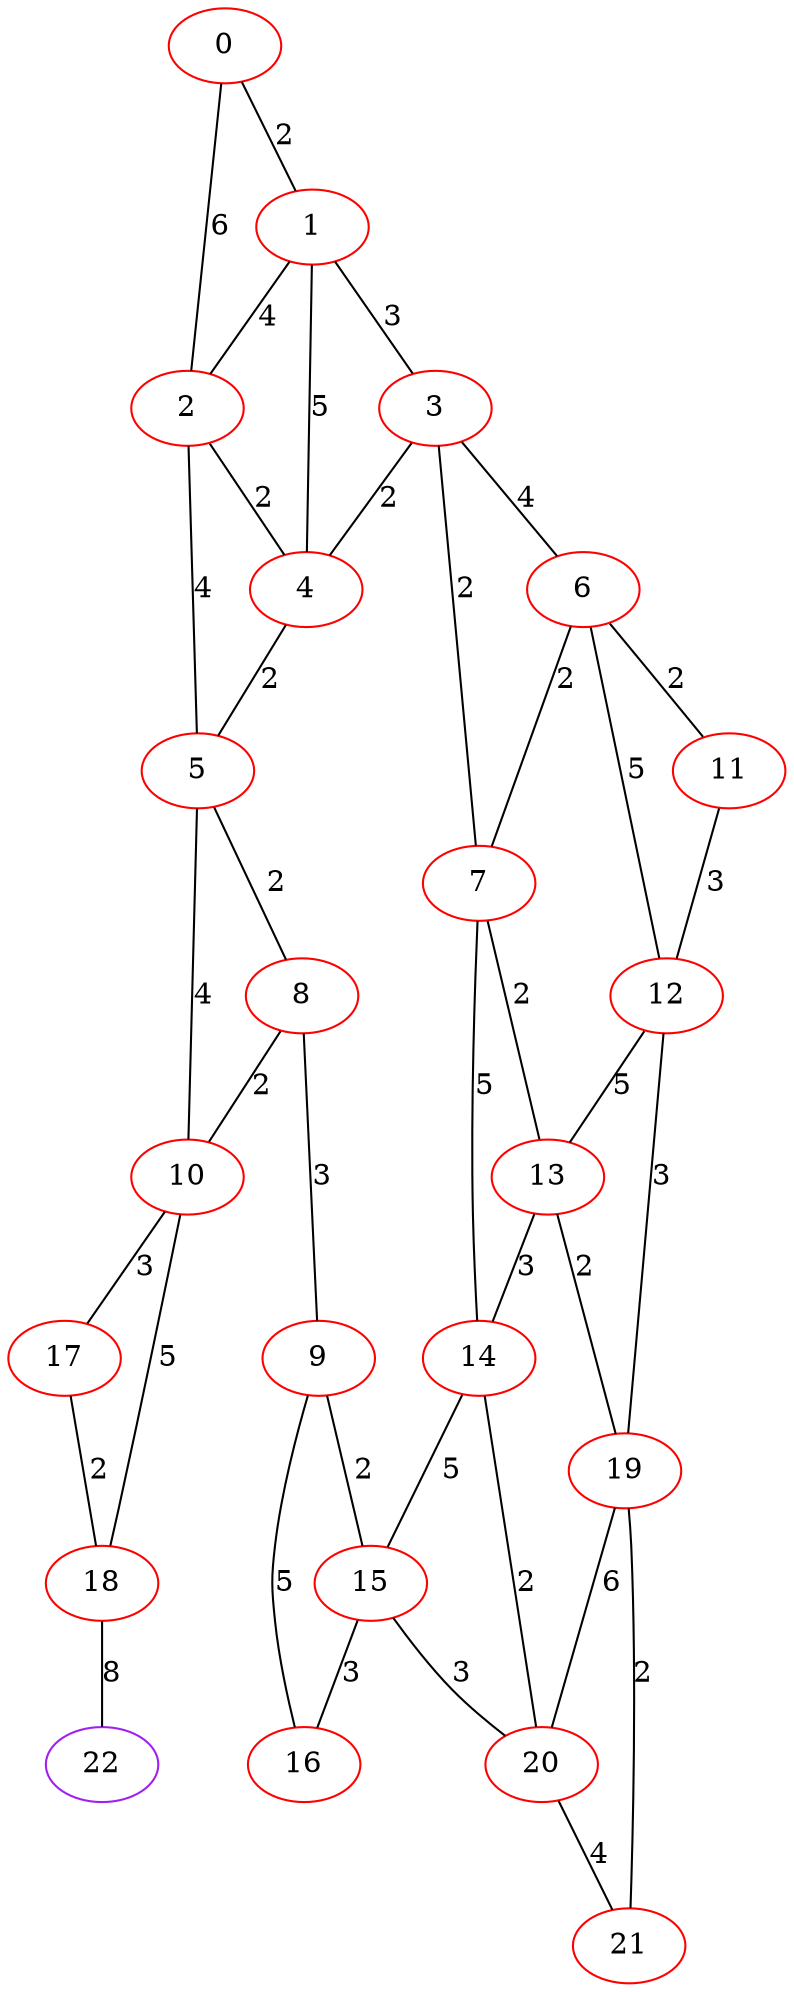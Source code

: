 graph "" {
0 [color=red, weight=1];
1 [color=red, weight=1];
2 [color=red, weight=1];
3 [color=red, weight=1];
4 [color=red, weight=1];
5 [color=red, weight=1];
6 [color=red, weight=1];
7 [color=red, weight=1];
8 [color=red, weight=1];
9 [color=red, weight=1];
10 [color=red, weight=1];
11 [color=red, weight=1];
12 [color=red, weight=1];
13 [color=red, weight=1];
14 [color=red, weight=1];
15 [color=red, weight=1];
16 [color=red, weight=1];
17 [color=red, weight=1];
18 [color=red, weight=1];
19 [color=red, weight=1];
20 [color=red, weight=1];
21 [color=red, weight=1];
22 [color=purple, weight=4];
0 -- 1  [key=0, label=2];
0 -- 2  [key=0, label=6];
1 -- 2  [key=0, label=4];
1 -- 3  [key=0, label=3];
1 -- 4  [key=0, label=5];
2 -- 4  [key=0, label=2];
2 -- 5  [key=0, label=4];
3 -- 4  [key=0, label=2];
3 -- 6  [key=0, label=4];
3 -- 7  [key=0, label=2];
4 -- 5  [key=0, label=2];
5 -- 8  [key=0, label=2];
5 -- 10  [key=0, label=4];
6 -- 11  [key=0, label=2];
6 -- 12  [key=0, label=5];
6 -- 7  [key=0, label=2];
7 -- 14  [key=0, label=5];
7 -- 13  [key=0, label=2];
8 -- 9  [key=0, label=3];
8 -- 10  [key=0, label=2];
9 -- 16  [key=0, label=5];
9 -- 15  [key=0, label=2];
10 -- 17  [key=0, label=3];
10 -- 18  [key=0, label=5];
11 -- 12  [key=0, label=3];
12 -- 19  [key=0, label=3];
12 -- 13  [key=0, label=5];
13 -- 19  [key=0, label=2];
13 -- 14  [key=0, label=3];
14 -- 20  [key=0, label=2];
14 -- 15  [key=0, label=5];
15 -- 16  [key=0, label=3];
15 -- 20  [key=0, label=3];
17 -- 18  [key=0, label=2];
18 -- 22  [key=0, label=8];
19 -- 20  [key=0, label=6];
19 -- 21  [key=0, label=2];
20 -- 21  [key=0, label=4];
}
